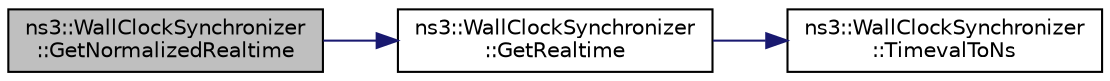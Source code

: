 digraph "ns3::WallClockSynchronizer::GetNormalizedRealtime"
{
 // LATEX_PDF_SIZE
  edge [fontname="Helvetica",fontsize="10",labelfontname="Helvetica",labelfontsize="10"];
  node [fontname="Helvetica",fontsize="10",shape=record];
  rankdir="LR";
  Node1 [label="ns3::WallClockSynchronizer\l::GetNormalizedRealtime",height=0.2,width=0.4,color="black", fillcolor="grey75", style="filled", fontcolor="black",tooltip="Get the current normalized real time, in ns."];
  Node1 -> Node2 [color="midnightblue",fontsize="10",style="solid",fontname="Helvetica"];
  Node2 [label="ns3::WallClockSynchronizer\l::GetRealtime",height=0.2,width=0.4,color="black", fillcolor="white", style="filled",URL="$classns3_1_1_wall_clock_synchronizer.html#a9ffb2b0572abca0763b56889a72867dd",tooltip="Get the current absolute real time (in ns since the epoch)."];
  Node2 -> Node3 [color="midnightblue",fontsize="10",style="solid",fontname="Helvetica"];
  Node3 [label="ns3::WallClockSynchronizer\l::TimevalToNs",height=0.2,width=0.4,color="black", fillcolor="white", style="filled",URL="$classns3_1_1_wall_clock_synchronizer.html#a591dbd1a2beb7b8b9bae50ad230204fa",tooltip="Convert a timeval to absolute time, in ns."];
}
